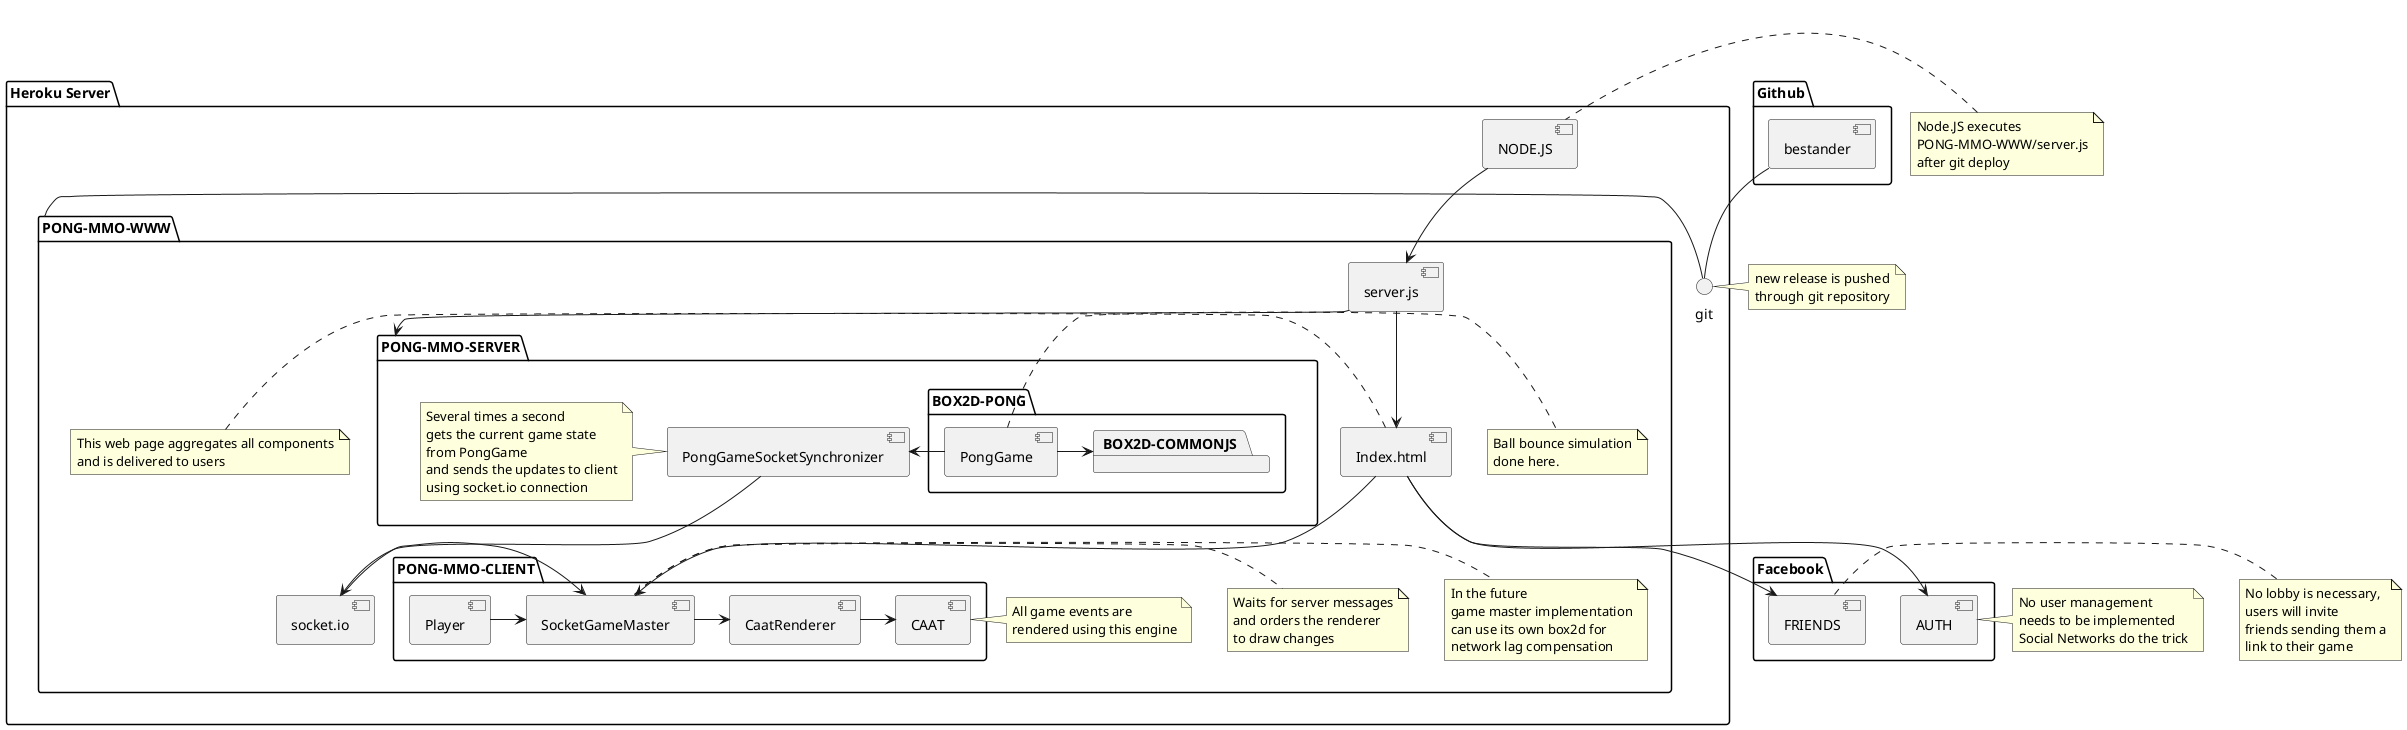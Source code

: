 @startuml

package "Facebook" {
  [AUTH]
  [FRIENDS]
}

package "Github" {
  [bestander]
}


package "Heroku Server" {

  [bestander] -- git
  git - [PONG-MMO-WWW]

  package PONG-MMO-WWW {
    [Index.html] --> [AUTH]
    [Index.html] --> [FRIENDS]
    [socket.io]
    [server.js]
    [server.js] --> [PONG-MMO-SERVER]


    package PONG-MMO-SERVER {

      package BOX2D-PONG {

        [PongGame] -> [BOX2D-COMMONJS]

        package BOX2D-COMMONJS {
        }

      }

      [PongGameSocketSynchronizer] -> [socket.io]
      [PongGameSocketSynchronizer] <- [PongGame]

      note left of [PongGameSocketSynchronizer]
        Several times a second
        gets the current game state
        from PongGame
        and sends the updates to client
        using socket.io connection
      end note


    }

    package PONG-MMO-CLIENT {
      [CaatRenderer] -> [CAAT]
      [SocketGameMaster] <- [socket.io]
      [SocketGameMaster] -> [CaatRenderer]
      [Player] -> [SocketGameMaster]
    }


    [Index.html] --> [SocketGameMaster]

    note right of [PongGame]
      Ball bounce simulation
      done here.
    end note

    note right of [SocketGameMaster]
      In the future
      game master implementation
      can use its own box2d for
      network lag compensation
    end note

    note right of [SocketGameMaster]
      Waits for server messages
      and orders the renderer
      to draw changes
    end note

    note left of [CAAT]
      All game events are
      rendered using this engine
    end note

    note left of [Index.html]
      This web page aggregates all components
      and is delivered to users
    end note


  }

    [NODE.JS] --> [server.js]
    [server.js] --> [Index.html]

}

note left of git
  new release is pushed
  through git repository
end note

note right of [AUTH]
  No user management
  needs to be implemented
  Social Networks do the trick
end note


note right of [FRIENDS]
  No lobby is necessary,
  users will invite
  friends sending them a
  link to their game
end note

note left of [NODE.JS]
  Node.JS executes
  PONG-MMO-WWW/server.js
  after git deploy
end note






@enduml